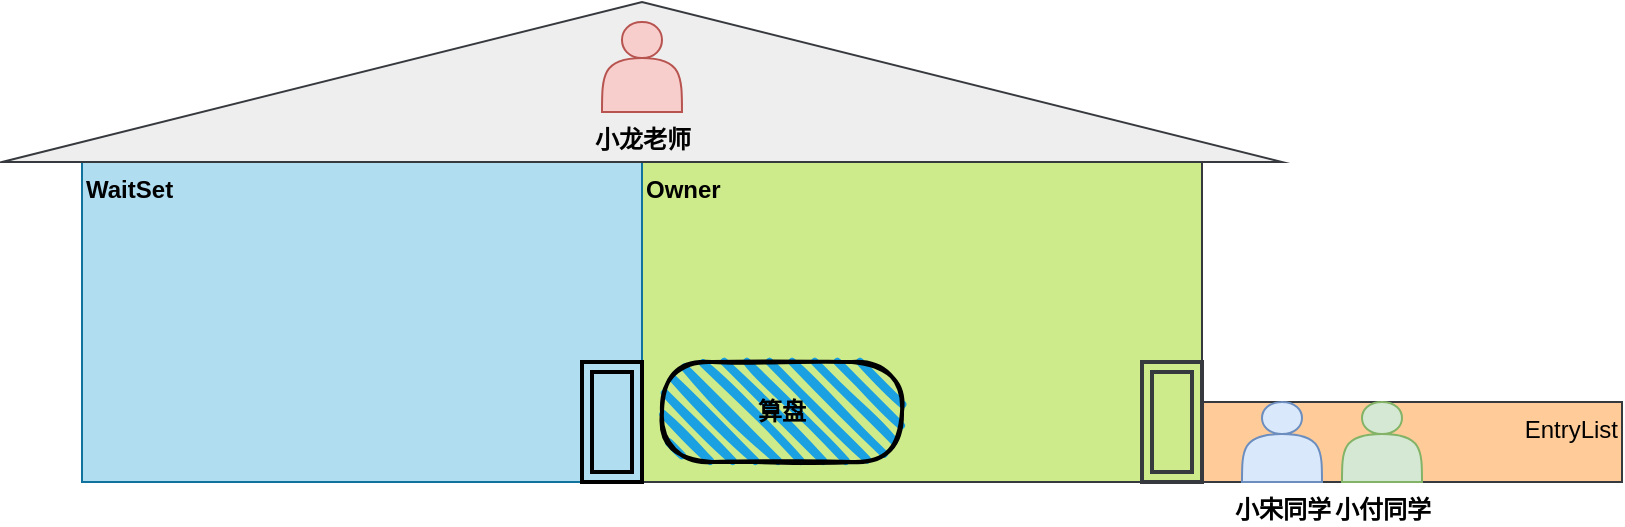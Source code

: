 <mxfile version="14.4.3" type="device"><diagram id="pB4Hnk201cUv1MIdjjvx" name="第 1 页"><mxGraphModel dx="1086" dy="-363" grid="1" gridSize="10" guides="1" tooltips="1" connect="1" arrows="1" fold="1" page="1" pageScale="1" pageWidth="827" pageHeight="1169" math="0" shadow="0"><root><mxCell id="0"/><mxCell id="1" parent="0"/><mxCell id="TY_V2QzbyFJimEIaXcmf-8" value="Owner" style="rounded=0;whiteSpace=wrap;html=1;align=left;verticalAlign=top;fontStyle=1;fillColor=#cdeb8b;strokeColor=#36393d;" vertex="1" parent="1"><mxGeometry x="330" y="1600" width="280" height="160" as="geometry"/></mxCell><mxCell id="hwymUE1JfTDULyUf9QYA-85" value="WaitSet" style="rounded=0;whiteSpace=wrap;html=1;align=left;fontStyle=1;labelPosition=center;verticalLabelPosition=middle;verticalAlign=top;textDirection=ltr;fillColor=#b1ddf0;strokeColor=#10739e;" parent="1" vertex="1"><mxGeometry x="50" y="1600" width="280" height="160" as="geometry"/></mxCell><mxCell id="TY_V2QzbyFJimEIaXcmf-4" value="" style="triangle;whiteSpace=wrap;html=1;direction=north;fillColor=#eeeeee;strokeColor=#36393d;" vertex="1" parent="1"><mxGeometry x="10" y="1520" width="640" height="80" as="geometry"/></mxCell><mxCell id="hwymUE1JfTDULyUf9QYA-86" value="小龙老师" style="shape=actor;html=1;align=center;verticalAlign=top;fillColor=#f8cecc;strokeColor=#b85450;labelPosition=center;verticalLabelPosition=bottom;fontStyle=1;textDirection=ltr;" parent="1" vertex="1"><mxGeometry x="310" y="1530" width="40" height="45" as="geometry"/></mxCell><mxCell id="hwymUE1JfTDULyUf9QYA-92" value="算盘" style="rounded=1;whiteSpace=wrap;html=1;strokeWidth=2;fillWeight=4;hachureGap=8;hachureAngle=45;fillColor=#1ba1e2;sketch=1;align=center;arcSize=50;verticalAlign=middle;fontStyle=1;labelPosition=center;verticalLabelPosition=middle;" parent="1" vertex="1"><mxGeometry x="340" y="1700" width="120" height="50" as="geometry"/></mxCell><mxCell id="TY_V2QzbyFJimEIaXcmf-9" value="EntryList" style="rounded=0;whiteSpace=wrap;html=1;fillColor=#ffcc99;strokeColor=#36393d;align=right;verticalAlign=top;" vertex="1" parent="1"><mxGeometry x="610" y="1720" width="210" height="40" as="geometry"/></mxCell><mxCell id="hwymUE1JfTDULyUf9QYA-91" value="小付同学" style="shape=actor;html=1;align=center;verticalAlign=top;fillColor=#d5e8d4;strokeColor=#82b366;labelPosition=center;verticalLabelPosition=bottom;fontStyle=1" parent="1" vertex="1"><mxGeometry x="680" y="1720" width="40" height="40" as="geometry"/></mxCell><mxCell id="hwymUE1JfTDULyUf9QYA-89" value="小宋同学" style="shape=actor;html=1;align=center;verticalAlign=top;fillColor=#dae8fc;strokeColor=#6c8ebf;labelPosition=center;verticalLabelPosition=bottom;fontStyle=1" parent="1" vertex="1"><mxGeometry x="630" y="1720" width="40" height="40" as="geometry"/></mxCell><mxCell id="TY_V2QzbyFJimEIaXcmf-10" value="" style="rounded=0;whiteSpace=wrap;html=1;strokeWidth=2;fillColor=#cdeb8b;strokeColor=#36393d;" vertex="1" parent="1"><mxGeometry x="580" y="1700" width="30" height="60" as="geometry"/></mxCell><mxCell id="TY_V2QzbyFJimEIaXcmf-12" value="" style="rounded=0;whiteSpace=wrap;html=1;strokeWidth=2;fillColor=#cdeb8b;strokeColor=#36393d;" vertex="1" parent="1"><mxGeometry x="585" y="1705" width="20" height="50" as="geometry"/></mxCell><mxCell id="TY_V2QzbyFJimEIaXcmf-14" value="" style="rounded=0;whiteSpace=wrap;html=1;fillColor=#b1ddf0;strokeWidth=2;" vertex="1" parent="1"><mxGeometry x="300" y="1700" width="30" height="60" as="geometry"/></mxCell><mxCell id="TY_V2QzbyFJimEIaXcmf-15" value="" style="rounded=0;whiteSpace=wrap;html=1;fillColor=#b1ddf0;strokeWidth=2;" vertex="1" parent="1"><mxGeometry x="305" y="1705" width="20" height="50" as="geometry"/></mxCell></root></mxGraphModel></diagram></mxfile>
